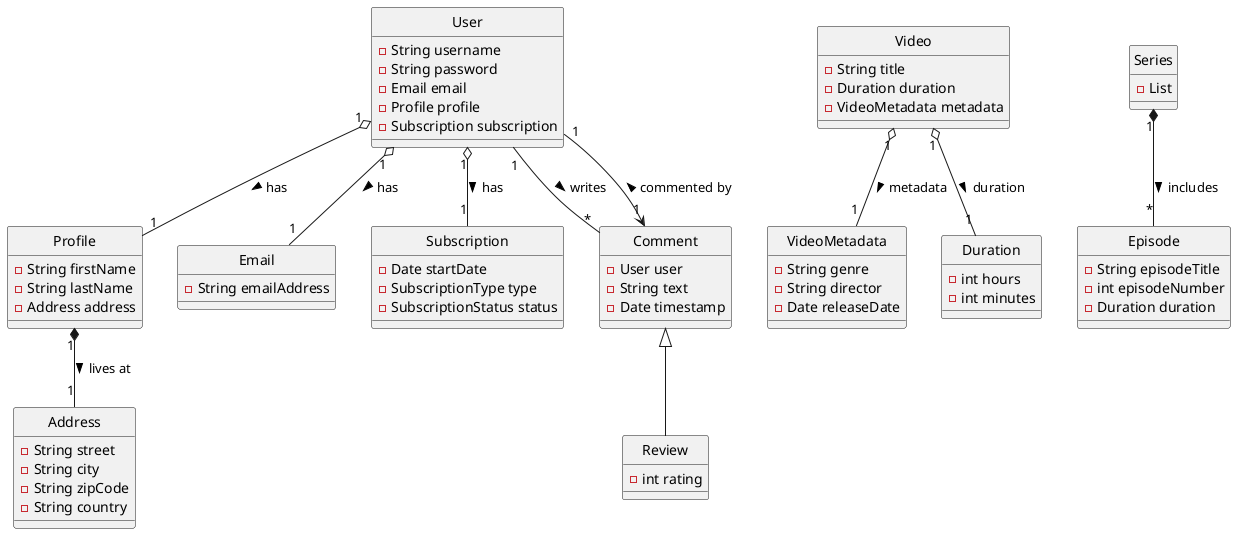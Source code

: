 @startuml strictuml
skinparam style strictuml

class User {
    -String username
    -String password
    -Email email
    -Profile profile
    -Subscription subscription
}

class Profile {
    -String firstName
    -String lastName
    -Address address
}

class Email {
    -String emailAddress
}

class Address {
    -String street
    -String city
    -String zipCode
    -String country
}

class Subscription {
    -Date startDate
    -SubscriptionType type
    -SubscriptionStatus status
}

class Video {
    -String title
    -Duration duration
    -VideoMetadata metadata
}

class Series {
    -List
    }

class Episode {
    -String episodeTitle
    -int episodeNumber
    -Duration duration
}

class VideoMetadata {
    -String genre
    -String director
    -Date releaseDate
}

class Duration {
    -int hours
    -int minutes
}

class Comment {
    -User user
    -String text
    -Date timestamp
}

class Review extends Comment {
    -int rating
}

' Associations and Relationships
User "1" -- "*" Comment : writes >
User "1" o-- "1" Email : has >
User "1" o-- "1" Profile : has >
User "1" o-- "1" Subscription : has >
Profile "1" *-- "1" Address : lives at >
Video "1" o-- "1" Duration : duration >
Video "1" o-- "1" VideoMetadata : metadata >
Series "1" *-- "*" Episode : includes >
Comment "1" <-- "1" User : commented by >

@enduml
